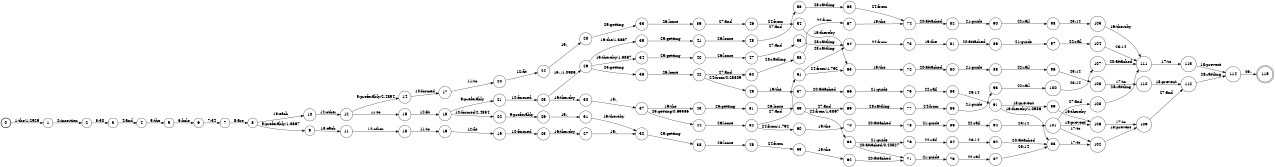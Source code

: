 digraph FST {
rankdir = LR;
size = "8.5,11";
label = "";
center = 1;
orientation = Portrait;
ranksep = "0.4";
nodesep = "0.25";
0 [label = "0", shape = circle, style = bold, fontsize = 14]
	0 -> 1 [label = "1:the/1.2529", fontsize = 14];
1 [label = "1", shape = circle, style = solid, fontsize = 14]
	1 -> 2 [label = "2:insertion", fontsize = 14];
2 [label = "2", shape = circle, style = solid, fontsize = 14]
	2 -> 3 [label = "3:30", fontsize = 14];
3 [label = "3", shape = circle, style = solid, fontsize = 14]
	3 -> 4 [label = "4:and", fontsize = 14];
4 [label = "4", shape = circle, style = solid, fontsize = 14]
	4 -> 5 [label = "5:the", fontsize = 14];
5 [label = "5", shape = circle, style = solid, fontsize = 14]
	5 -> 6 [label = "6:hole", fontsize = 14];
6 [label = "6", shape = circle, style = solid, fontsize = 14]
	6 -> 7 [label = "7:34", fontsize = 14];
7 [label = "7", shape = circle, style = solid, fontsize = 14]
	7 -> 8 [label = "8:are", fontsize = 14];
8 [label = "8", shape = circle, style = solid, fontsize = 14]
	8 -> 9 [label = "9:preferably/1.3867", fontsize = 14];
	8 -> 10 [label = "13:each", fontsize = 14];
9 [label = "9", shape = circle, style = solid, fontsize = 14]
	9 -> 11 [label = "13:each", fontsize = 14];
10 [label = "10", shape = circle, style = solid, fontsize = 14]
	10 -> 12 [label = "14:other", fontsize = 14];
11 [label = "11", shape = circle, style = solid, fontsize = 14]
	11 -> 13 [label = "14:other", fontsize = 14];
12 [label = "12", shape = circle, style = solid, fontsize = 14]
	12 -> 14 [label = "9:preferably/2.4854", fontsize = 14];
	12 -> 15 [label = "11:to", fontsize = 14];
13 [label = "13", shape = circle, style = solid, fontsize = 14]
	13 -> 16 [label = "11:to", fontsize = 14];
14 [label = "14", shape = circle, style = solid, fontsize = 14]
	14 -> 17 [label = "10:formed", fontsize = 14];
15 [label = "15", shape = circle, style = solid, fontsize = 14]
	15 -> 18 [label = "12:fit", fontsize = 14];
16 [label = "16", shape = circle, style = solid, fontsize = 14]
	16 -> 19 [label = "12:fit", fontsize = 14];
17 [label = "17", shape = circle, style = solid, fontsize = 14]
	17 -> 20 [label = "11:to", fontsize = 14];
18 [label = "18", shape = circle, style = solid, fontsize = 14]
	18 -> 21 [label = "9:preferably", fontsize = 14];
	18 -> 22 [label = "10:formed/2.4854", fontsize = 14];
19 [label = "19", shape = circle, style = solid, fontsize = 14]
	19 -> 23 [label = "10:formed", fontsize = 14];
20 [label = "20", shape = circle, style = solid, fontsize = 14]
	20 -> 24 [label = "12:fit", fontsize = 14];
21 [label = "21", shape = circle, style = solid, fontsize = 14]
	21 -> 25 [label = "10:formed", fontsize = 14];
22 [label = "22", shape = circle, style = solid, fontsize = 14]
	22 -> 26 [label = "9:preferably", fontsize = 14];
23 [label = "23", shape = circle, style = solid, fontsize = 14]
	23 -> 27 [label = "16:thereby", fontsize = 14];
24 [label = "24", shape = circle, style = solid, fontsize = 14]
	24 -> 28 [label = "15:,", fontsize = 14];
25 [label = "25", shape = circle, style = solid, fontsize = 14]
	25 -> 29 [label = "15:,/1.0986", fontsize = 14];
	25 -> 30 [label = "16:thereby", fontsize = 14];
26 [label = "26", shape = circle, style = solid, fontsize = 14]
	26 -> 31 [label = "15:,", fontsize = 14];
27 [label = "27", shape = circle, style = solid, fontsize = 14]
	27 -> 32 [label = "15:,", fontsize = 14];
28 [label = "28", shape = circle, style = solid, fontsize = 14]
	28 -> 33 [label = "25:getting", fontsize = 14];
29 [label = "29", shape = circle, style = solid, fontsize = 14]
	29 -> 35 [label = "19:the/1.3867", fontsize = 14];
	29 -> 34 [label = "16:thereby/1.3867", fontsize = 14];
	29 -> 36 [label = "25:getting", fontsize = 14];
30 [label = "30", shape = circle, style = solid, fontsize = 14]
	30 -> 37 [label = "15:,", fontsize = 14];
31 [label = "31", shape = circle, style = solid, fontsize = 14]
	31 -> 32 [label = "16:thereby", fontsize = 14];
32 [label = "32", shape = circle, style = solid, fontsize = 14]
	32 -> 38 [label = "25:getting", fontsize = 14];
33 [label = "33", shape = circle, style = solid, fontsize = 14]
	33 -> 39 [label = "26:loose", fontsize = 14];
34 [label = "34", shape = circle, style = solid, fontsize = 14]
	34 -> 40 [label = "25:getting", fontsize = 14];
35 [label = "35", shape = circle, style = solid, fontsize = 14]
	35 -> 41 [label = "25:getting", fontsize = 14];
36 [label = "36", shape = circle, style = solid, fontsize = 14]
	36 -> 42 [label = "26:loose", fontsize = 14];
37 [label = "37", shape = circle, style = solid, fontsize = 14]
	37 -> 43 [label = "19:the", fontsize = 14];
	37 -> 44 [label = "25:getting/0.69336", fontsize = 14];
38 [label = "38", shape = circle, style = solid, fontsize = 14]
	38 -> 45 [label = "26:loose", fontsize = 14];
39 [label = "39", shape = circle, style = solid, fontsize = 14]
	39 -> 46 [label = "27:and", fontsize = 14];
40 [label = "40", shape = circle, style = solid, fontsize = 14]
	40 -> 47 [label = "26:loose", fontsize = 14];
41 [label = "41", shape = circle, style = solid, fontsize = 14]
	41 -> 48 [label = "26:loose", fontsize = 14];
42 [label = "42", shape = circle, style = solid, fontsize = 14]
	42 -> 50 [label = "27:and", fontsize = 14];
	42 -> 49 [label = "24:from/0.28809", fontsize = 14];
43 [label = "43", shape = circle, style = solid, fontsize = 14]
	43 -> 51 [label = "25:getting", fontsize = 14];
44 [label = "44", shape = circle, style = solid, fontsize = 14]
	44 -> 52 [label = "26:loose", fontsize = 14];
45 [label = "45", shape = circle, style = solid, fontsize = 14]
	45 -> 53 [label = "24:from", fontsize = 14];
46 [label = "46", shape = circle, style = solid, fontsize = 14]
	46 -> 54 [label = "24:from", fontsize = 14];
47 [label = "47", shape = circle, style = solid, fontsize = 14]
	47 -> 55 [label = "27:and", fontsize = 14];
48 [label = "48", shape = circle, style = solid, fontsize = 14]
	48 -> 56 [label = "27:and", fontsize = 14];
49 [label = "49", shape = circle, style = solid, fontsize = 14]
	49 -> 57 [label = "19:the", fontsize = 14];
50 [label = "50", shape = circle, style = solid, fontsize = 14]
	50 -> 58 [label = "28:rattling", fontsize = 14];
51 [label = "51", shape = circle, style = solid, fontsize = 14]
	51 -> 59 [label = "26:loose", fontsize = 14];
52 [label = "52", shape = circle, style = solid, fontsize = 14]
	52 -> 61 [label = "27:and", fontsize = 14];
	52 -> 60 [label = "24:from/1.792", fontsize = 14];
53 [label = "53", shape = circle, style = solid, fontsize = 14]
	53 -> 62 [label = "19:the", fontsize = 14];
54 [label = "54", shape = circle, style = solid, fontsize = 14]
	54 -> 63 [label = "16:thereby", fontsize = 14];
55 [label = "55", shape = circle, style = solid, fontsize = 14]
	55 -> 64 [label = "28:rattling", fontsize = 14];
56 [label = "56", shape = circle, style = solid, fontsize = 14]
	56 -> 65 [label = "28:rattling", fontsize = 14];
57 [label = "57", shape = circle, style = solid, fontsize = 14]
	57 -> 66 [label = "20:attached", fontsize = 14];
58 [label = "58", shape = circle, style = solid, fontsize = 14]
	58 -> 67 [label = "24:from", fontsize = 14];
59 [label = "59", shape = circle, style = solid, fontsize = 14]
	59 -> 69 [label = "27:and", fontsize = 14];
	59 -> 68 [label = "24:from/1.3867", fontsize = 14];
60 [label = "60", shape = circle, style = solid, fontsize = 14]
	60 -> 70 [label = "19:the", fontsize = 14];
61 [label = "61", shape = circle, style = solid, fontsize = 14]
	61 -> 63 [label = "24:from/1.792", fontsize = 14];
	61 -> 64 [label = "28:rattling", fontsize = 14];
62 [label = "62", shape = circle, style = solid, fontsize = 14]
	62 -> 71 [label = "20:attached", fontsize = 14];
63 [label = "63", shape = circle, style = solid, fontsize = 14]
	63 -> 72 [label = "19:the", fontsize = 14];
64 [label = "64", shape = circle, style = solid, fontsize = 14]
	64 -> 73 [label = "24:from", fontsize = 14];
65 [label = "65", shape = circle, style = solid, fontsize = 14]
	65 -> 74 [label = "24:from", fontsize = 14];
66 [label = "66", shape = circle, style = solid, fontsize = 14]
	66 -> 75 [label = "21:guide", fontsize = 14];
67 [label = "67", shape = circle, style = solid, fontsize = 14]
	67 -> 74 [label = "19:the", fontsize = 14];
68 [label = "68", shape = circle, style = solid, fontsize = 14]
	68 -> 71 [label = "20:attached/0.40527", fontsize = 14];
	68 -> 76 [label = "21:guide", fontsize = 14];
69 [label = "69", shape = circle, style = solid, fontsize = 14]
	69 -> 77 [label = "28:rattling", fontsize = 14];
70 [label = "70", shape = circle, style = solid, fontsize = 14]
	70 -> 78 [label = "20:attached", fontsize = 14];
71 [label = "71", shape = circle, style = solid, fontsize = 14]
	71 -> 79 [label = "21:guide", fontsize = 14];
72 [label = "72", shape = circle, style = solid, fontsize = 14]
	72 -> 80 [label = "20:attached", fontsize = 14];
73 [label = "73", shape = circle, style = solid, fontsize = 14]
	73 -> 81 [label = "19:the", fontsize = 14];
74 [label = "74", shape = circle, style = solid, fontsize = 14]
	74 -> 82 [label = "20:attached", fontsize = 14];
75 [label = "75", shape = circle, style = solid, fontsize = 14]
	75 -> 83 [label = "22:rail", fontsize = 14];
76 [label = "76", shape = circle, style = solid, fontsize = 14]
	76 -> 84 [label = "22:rail", fontsize = 14];
77 [label = "77", shape = circle, style = solid, fontsize = 14]
	77 -> 85 [label = "24:from", fontsize = 14];
78 [label = "78", shape = circle, style = solid, fontsize = 14]
	78 -> 86 [label = "21:guide", fontsize = 14];
79 [label = "79", shape = circle, style = solid, fontsize = 14]
	79 -> 87 [label = "22:rail", fontsize = 14];
80 [label = "80", shape = circle, style = solid, fontsize = 14]
	80 -> 88 [label = "21:guide", fontsize = 14];
81 [label = "81", shape = circle, style = solid, fontsize = 14]
	81 -> 89 [label = "20:attached", fontsize = 14];
82 [label = "82", shape = circle, style = solid, fontsize = 14]
	82 -> 90 [label = "21:guide", fontsize = 14];
83 [label = "83", shape = circle, style = solid, fontsize = 14]
	83 -> 91 [label = "23:14", fontsize = 14];
84 [label = "84", shape = circle, style = solid, fontsize = 14]
	84 -> 92 [label = "23:14", fontsize = 14];
85 [label = "85", shape = circle, style = solid, fontsize = 14]
	85 -> 93 [label = "21:guide", fontsize = 14];
86 [label = "86", shape = circle, style = solid, fontsize = 14]
	86 -> 94 [label = "22:rail", fontsize = 14];
87 [label = "87", shape = circle, style = solid, fontsize = 14]
	87 -> 95 [label = "23:14", fontsize = 14];
88 [label = "88", shape = circle, style = solid, fontsize = 14]
	88 -> 96 [label = "22:rail", fontsize = 14];
89 [label = "89", shape = circle, style = solid, fontsize = 14]
	89 -> 97 [label = "21:guide", fontsize = 14];
90 [label = "90", shape = circle, style = solid, fontsize = 14]
	90 -> 98 [label = "22:rail", fontsize = 14];
91 [label = "91", shape = circle, style = solid, fontsize = 14]
	91 -> 95 [label = "16:thereby/1.0986", fontsize = 14];
	91 -> 99 [label = "18:prevent", fontsize = 14];
92 [label = "92", shape = circle, style = solid, fontsize = 14]
	92 -> 95 [label = "20:attached", fontsize = 14];
93 [label = "93", shape = circle, style = solid, fontsize = 14]
	93 -> 100 [label = "22:rail", fontsize = 14];
94 [label = "94", shape = circle, style = solid, fontsize = 14]
	94 -> 101 [label = "23:14", fontsize = 14];
95 [label = "95", shape = circle, style = solid, fontsize = 14]
	95 -> 102 [label = "17:to", fontsize = 14];
96 [label = "96", shape = circle, style = solid, fontsize = 14]
	96 -> 103 [label = "23:14", fontsize = 14];
97 [label = "97", shape = circle, style = solid, fontsize = 14]
	97 -> 104 [label = "22:rail", fontsize = 14];
98 [label = "98", shape = circle, style = solid, fontsize = 14]
	98 -> 105 [label = "23:14", fontsize = 14];
99 [label = "99", shape = circle, style = solid, fontsize = 14]
	99 -> 106 [label = "16:thereby", fontsize = 14];
100 [label = "100", shape = circle, style = solid, fontsize = 14]
	100 -> 107 [label = "23:14", fontsize = 14];
101 [label = "101", shape = circle, style = solid, fontsize = 14]
	101 -> 108 [label = "27:and", fontsize = 14];
	101 -> 102 [label = "17:to", fontsize = 14];
	101 -> 106 [label = "18:prevent", fontsize = 14];
102 [label = "102", shape = circle, style = solid, fontsize = 14]
	102 -> 109 [label = "18:prevent", fontsize = 14];
103 [label = "103", shape = circle, style = solid, fontsize = 14]
	103 -> 110 [label = "17:to", fontsize = 14];
104 [label = "104", shape = circle, style = solid, fontsize = 14]
	104 -> 111 [label = "23:14", fontsize = 14];
105 [label = "105", shape = circle, style = solid, fontsize = 14]
	105 -> 111 [label = "16:thereby", fontsize = 14];
106 [label = "106", shape = circle, style = solid, fontsize = 14]
	106 -> 109 [label = "17:to", fontsize = 14];
107 [label = "107", shape = circle, style = solid, fontsize = 14]
	107 -> 111 [label = "20:attached", fontsize = 14];
108 [label = "108", shape = circle, style = solid, fontsize = 14]
	108 -> 111 [label = "28:rattling", fontsize = 14];
109 [label = "109", shape = circle, style = solid, fontsize = 14]
	109 -> 112 [label = "27:and", fontsize = 14];
110 [label = "110", shape = circle, style = solid, fontsize = 14]
	110 -> 112 [label = "18:prevent", fontsize = 14];
111 [label = "111", shape = circle, style = solid, fontsize = 14]
	111 -> 113 [label = "17:to", fontsize = 14];
112 [label = "112", shape = circle, style = solid, fontsize = 14]
	112 -> 114 [label = "28:rattling", fontsize = 14];
113 [label = "113", shape = circle, style = solid, fontsize = 14]
	113 -> 114 [label = "18:prevent", fontsize = 14];
114 [label = "114", shape = circle, style = solid, fontsize = 14]
	114 -> 115 [label = "29:.", fontsize = 14];
115 [label = "115", shape = doublecircle, style = solid, fontsize = 14]
}
